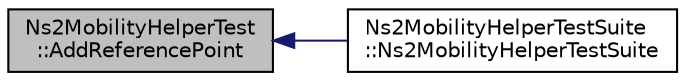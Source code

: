 digraph "Ns2MobilityHelperTest::AddReferencePoint"
{
  edge [fontname="Helvetica",fontsize="10",labelfontname="Helvetica",labelfontsize="10"];
  node [fontname="Helvetica",fontsize="10",shape=record];
  rankdir="LR";
  Node1 [label="Ns2MobilityHelperTest\l::AddReferencePoint",height=0.2,width=0.4,color="black", fillcolor="grey75", style="filled", fontcolor="black"];
  Node1 -> Node2 [dir="back",color="midnightblue",fontsize="10",style="solid"];
  Node2 [label="Ns2MobilityHelperTestSuite\l::Ns2MobilityHelperTestSuite",height=0.2,width=0.4,color="black", fillcolor="white", style="filled",URL="$da/dd0/classNs2MobilityHelperTestSuite.html#a948880f0823bd308c926b705411b8b46"];
}
